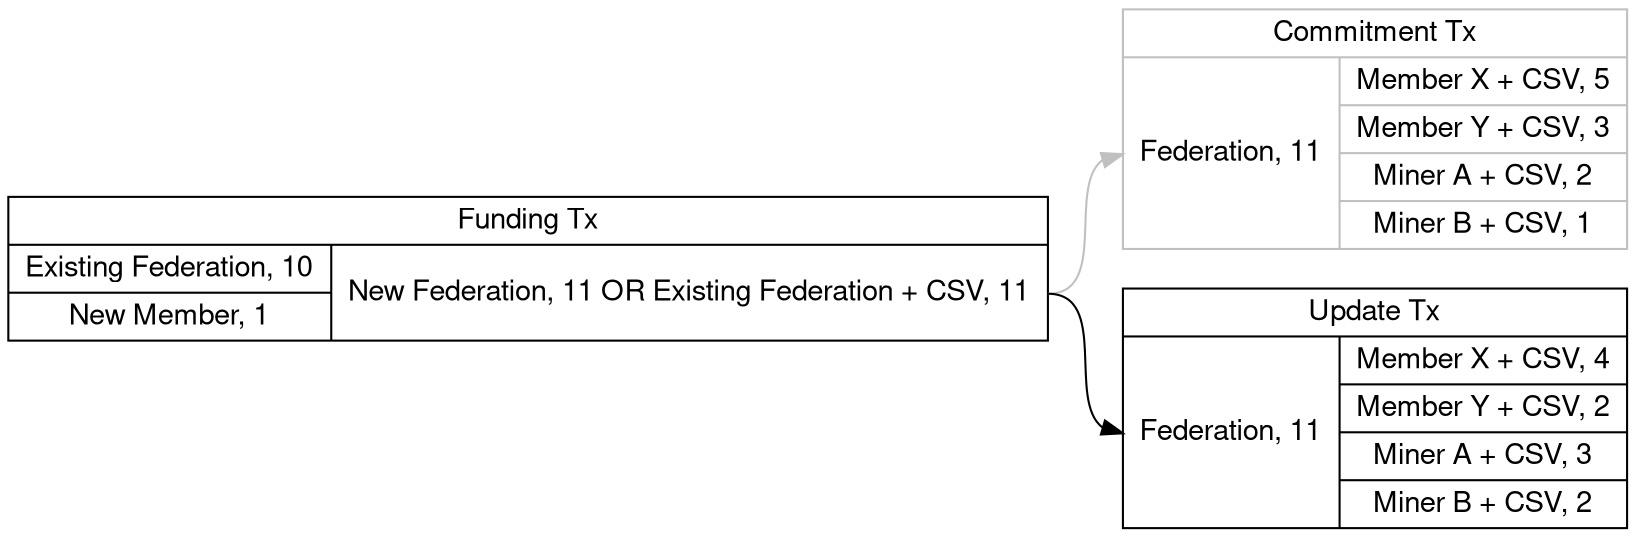 digraph updatetx {
    fontname="Helvetica,Arial,sans-serif"
    node [fontname="Helvetica,Arial,sans-serif"]
    edge [fontname="Helvetica,Arial,sans-serif"]    
    node [shape=record];
    rankdir="LR";

    fundingtx [label="Funding Tx | {{Existing Federation, 10 | New Member, 1} | <o> New Federation, 11 OR Existing Federation + CSV, 11}"];
    commitmenttx [label="Commitment Tx | {{ <i> Federation, 11} | {Member X + CSV, 5 | Member Y + CSV, 3 | Miner A + CSV, 2 | Miner B + CSV, 1}}" color=grey]
    updatetx [label="Update Tx | {{ <i> Federation, 11} | {Member X + CSV, 4 | Member Y + CSV, 2 | Miner A + CSV, 3 | Miner B + CSV, 2}}"]

    fundingtx:o -> commitmenttx:i [color=grey];
    fundingtx:o -> updatetx:i;
}
